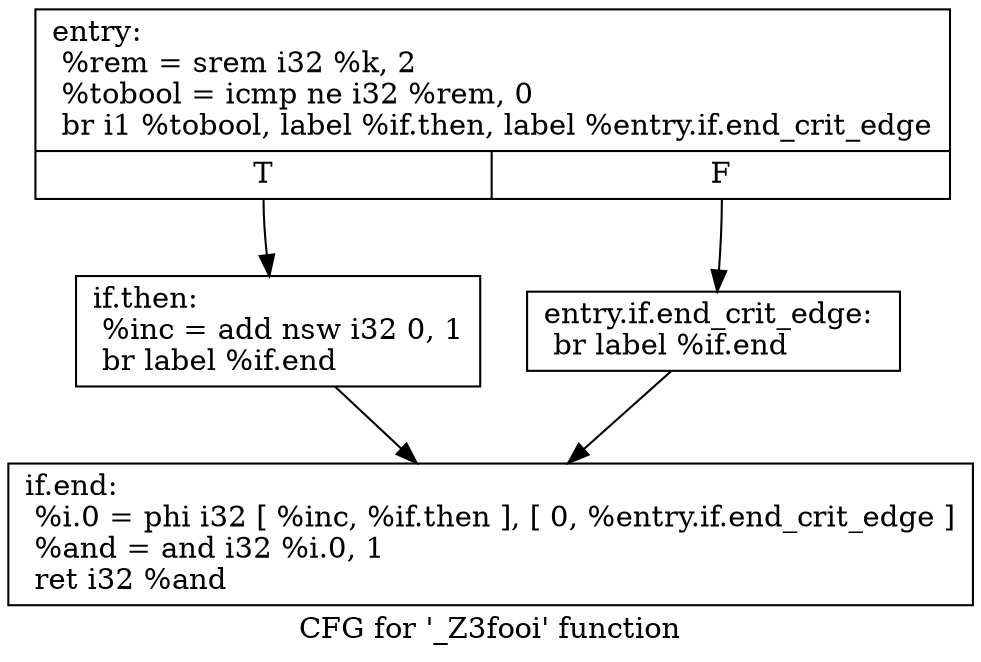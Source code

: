 digraph "CFG for '_Z3fooi' function" {
	label="CFG for '_Z3fooi' function";

	Node0x558c5a878270 [shape=record,label="{entry:\l  %rem = srem i32 %k, 2\l  %tobool = icmp ne i32 %rem, 0\l  br i1 %tobool, label %if.then, label %entry.if.end_crit_edge\l|{<s0>T|<s1>F}}"];
	Node0x558c5a878270:s0 -> Node0x558c5a878a90;
	Node0x558c5a878270:s1 -> Node0x558c5a878b30;
	Node0x558c5a878b30 [shape=record,label="{entry.if.end_crit_edge:                           \l  br label %if.end\l}"];
	Node0x558c5a878b30 -> Node0x558c5a878cf0;
	Node0x558c5a878a90 [shape=record,label="{if.then:                                          \l  %inc = add nsw i32 0, 1\l  br label %if.end\l}"];
	Node0x558c5a878a90 -> Node0x558c5a878cf0;
	Node0x558c5a878cf0 [shape=record,label="{if.end:                                           \l  %i.0 = phi i32 [ %inc, %if.then ], [ 0, %entry.if.end_crit_edge ]\l  %and = and i32 %i.0, 1\l  ret i32 %and\l}"];
}

